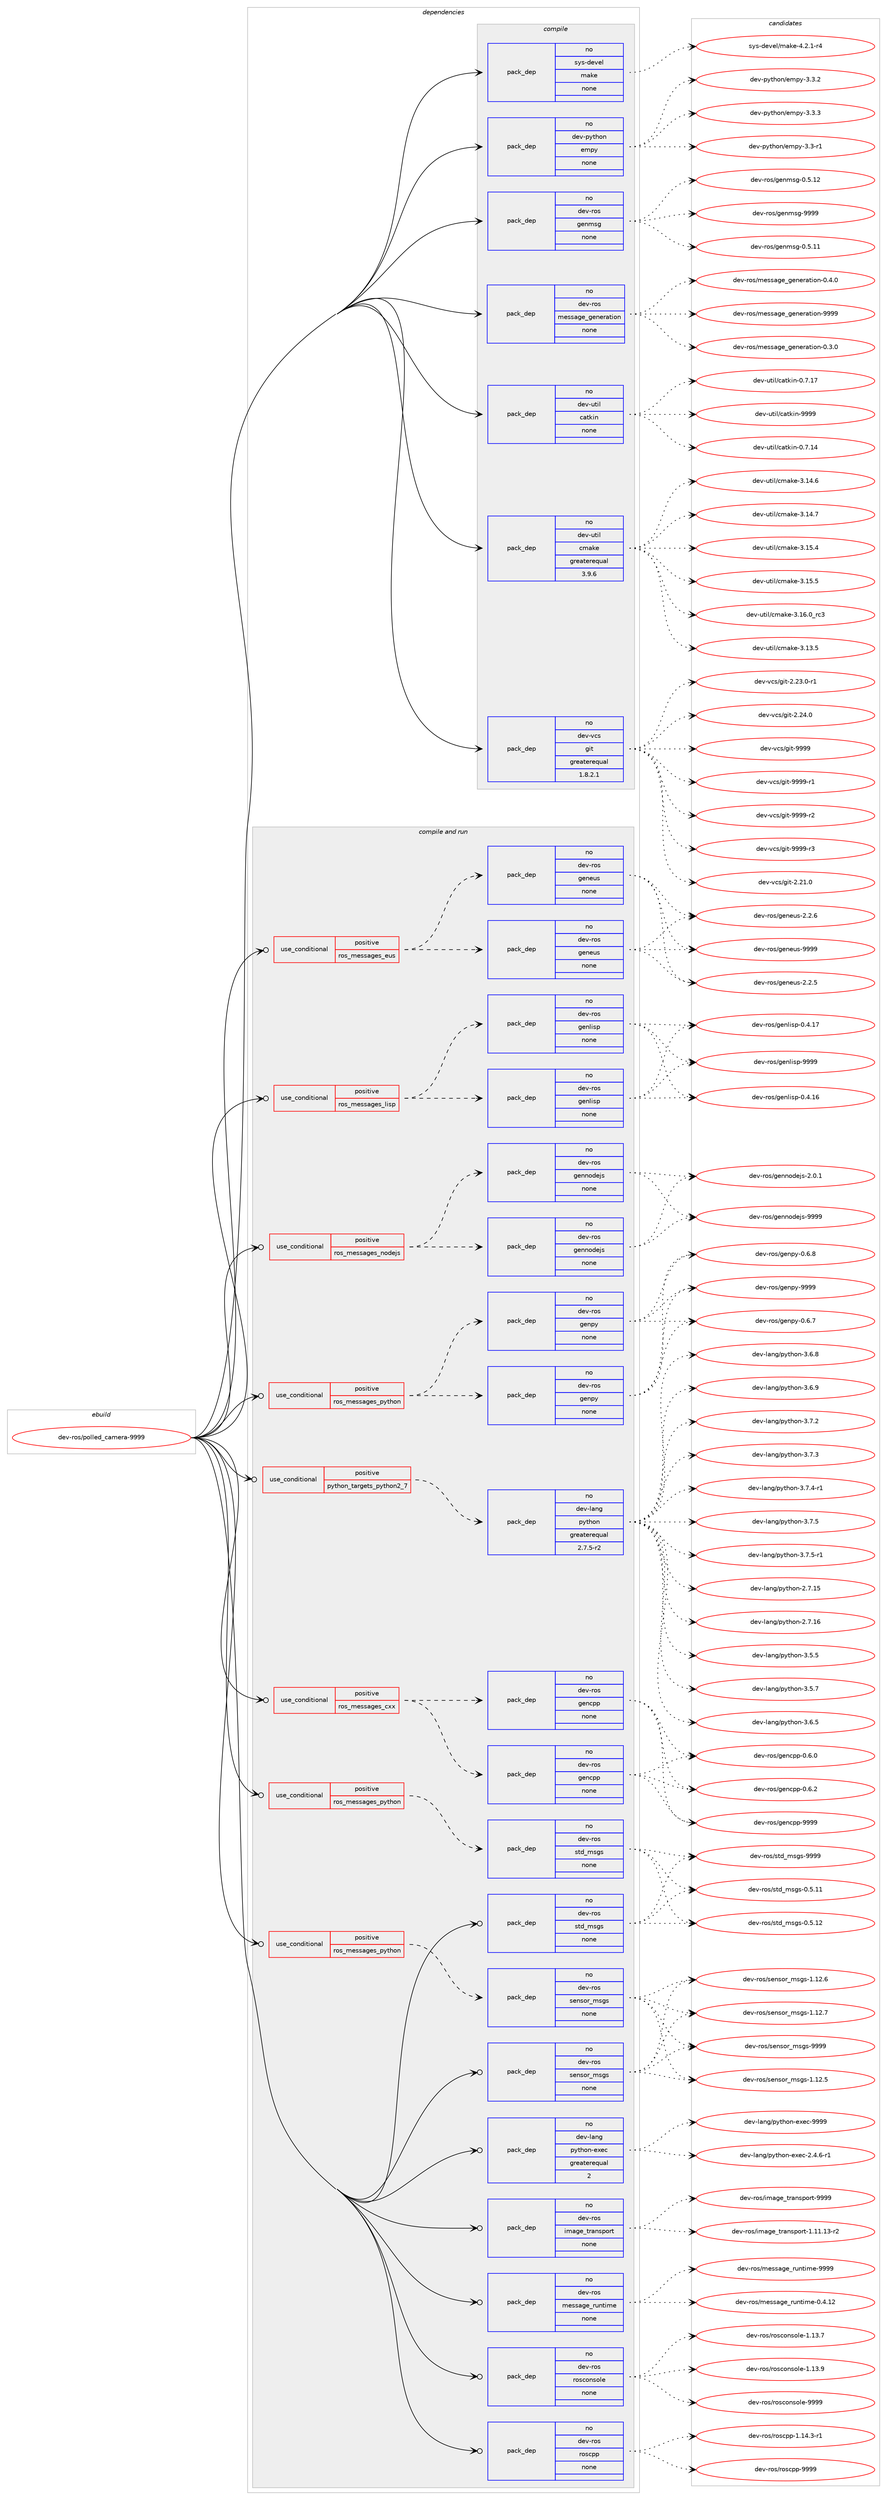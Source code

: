 digraph prolog {

# *************
# Graph options
# *************

newrank=true;
concentrate=true;
compound=true;
graph [rankdir=LR,fontname=Helvetica,fontsize=10,ranksep=1.5];#, ranksep=2.5, nodesep=0.2];
edge  [arrowhead=vee];
node  [fontname=Helvetica,fontsize=10];

# **********
# The ebuild
# **********

subgraph cluster_leftcol {
color=gray;
rank=same;
label=<<i>ebuild</i>>;
id [label="dev-ros/polled_camera-9999", color=red, width=4, href="../dev-ros/polled_camera-9999.svg"];
}

# ****************
# The dependencies
# ****************

subgraph cluster_midcol {
color=gray;
label=<<i>dependencies</i>>;
subgraph cluster_compile {
fillcolor="#eeeeee";
style=filled;
label=<<i>compile</i>>;
subgraph pack492148 {
dependency658203 [label=<<TABLE BORDER="0" CELLBORDER="1" CELLSPACING="0" CELLPADDING="4" WIDTH="220"><TR><TD ROWSPAN="6" CELLPADDING="30">pack_dep</TD></TR><TR><TD WIDTH="110">no</TD></TR><TR><TD>dev-python</TD></TR><TR><TD>empy</TD></TR><TR><TD>none</TD></TR><TR><TD></TD></TR></TABLE>>, shape=none, color=blue];
}
id:e -> dependency658203:w [weight=20,style="solid",arrowhead="vee"];
subgraph pack492149 {
dependency658204 [label=<<TABLE BORDER="0" CELLBORDER="1" CELLSPACING="0" CELLPADDING="4" WIDTH="220"><TR><TD ROWSPAN="6" CELLPADDING="30">pack_dep</TD></TR><TR><TD WIDTH="110">no</TD></TR><TR><TD>dev-ros</TD></TR><TR><TD>genmsg</TD></TR><TR><TD>none</TD></TR><TR><TD></TD></TR></TABLE>>, shape=none, color=blue];
}
id:e -> dependency658204:w [weight=20,style="solid",arrowhead="vee"];
subgraph pack492150 {
dependency658205 [label=<<TABLE BORDER="0" CELLBORDER="1" CELLSPACING="0" CELLPADDING="4" WIDTH="220"><TR><TD ROWSPAN="6" CELLPADDING="30">pack_dep</TD></TR><TR><TD WIDTH="110">no</TD></TR><TR><TD>dev-ros</TD></TR><TR><TD>message_generation</TD></TR><TR><TD>none</TD></TR><TR><TD></TD></TR></TABLE>>, shape=none, color=blue];
}
id:e -> dependency658205:w [weight=20,style="solid",arrowhead="vee"];
subgraph pack492151 {
dependency658206 [label=<<TABLE BORDER="0" CELLBORDER="1" CELLSPACING="0" CELLPADDING="4" WIDTH="220"><TR><TD ROWSPAN="6" CELLPADDING="30">pack_dep</TD></TR><TR><TD WIDTH="110">no</TD></TR><TR><TD>dev-util</TD></TR><TR><TD>catkin</TD></TR><TR><TD>none</TD></TR><TR><TD></TD></TR></TABLE>>, shape=none, color=blue];
}
id:e -> dependency658206:w [weight=20,style="solid",arrowhead="vee"];
subgraph pack492152 {
dependency658207 [label=<<TABLE BORDER="0" CELLBORDER="1" CELLSPACING="0" CELLPADDING="4" WIDTH="220"><TR><TD ROWSPAN="6" CELLPADDING="30">pack_dep</TD></TR><TR><TD WIDTH="110">no</TD></TR><TR><TD>dev-util</TD></TR><TR><TD>cmake</TD></TR><TR><TD>greaterequal</TD></TR><TR><TD>3.9.6</TD></TR></TABLE>>, shape=none, color=blue];
}
id:e -> dependency658207:w [weight=20,style="solid",arrowhead="vee"];
subgraph pack492153 {
dependency658208 [label=<<TABLE BORDER="0" CELLBORDER="1" CELLSPACING="0" CELLPADDING="4" WIDTH="220"><TR><TD ROWSPAN="6" CELLPADDING="30">pack_dep</TD></TR><TR><TD WIDTH="110">no</TD></TR><TR><TD>dev-vcs</TD></TR><TR><TD>git</TD></TR><TR><TD>greaterequal</TD></TR><TR><TD>1.8.2.1</TD></TR></TABLE>>, shape=none, color=blue];
}
id:e -> dependency658208:w [weight=20,style="solid",arrowhead="vee"];
subgraph pack492154 {
dependency658209 [label=<<TABLE BORDER="0" CELLBORDER="1" CELLSPACING="0" CELLPADDING="4" WIDTH="220"><TR><TD ROWSPAN="6" CELLPADDING="30">pack_dep</TD></TR><TR><TD WIDTH="110">no</TD></TR><TR><TD>sys-devel</TD></TR><TR><TD>make</TD></TR><TR><TD>none</TD></TR><TR><TD></TD></TR></TABLE>>, shape=none, color=blue];
}
id:e -> dependency658209:w [weight=20,style="solid",arrowhead="vee"];
}
subgraph cluster_compileandrun {
fillcolor="#eeeeee";
style=filled;
label=<<i>compile and run</i>>;
subgraph cond154149 {
dependency658210 [label=<<TABLE BORDER="0" CELLBORDER="1" CELLSPACING="0" CELLPADDING="4"><TR><TD ROWSPAN="3" CELLPADDING="10">use_conditional</TD></TR><TR><TD>positive</TD></TR><TR><TD>python_targets_python2_7</TD></TR></TABLE>>, shape=none, color=red];
subgraph pack492155 {
dependency658211 [label=<<TABLE BORDER="0" CELLBORDER="1" CELLSPACING="0" CELLPADDING="4" WIDTH="220"><TR><TD ROWSPAN="6" CELLPADDING="30">pack_dep</TD></TR><TR><TD WIDTH="110">no</TD></TR><TR><TD>dev-lang</TD></TR><TR><TD>python</TD></TR><TR><TD>greaterequal</TD></TR><TR><TD>2.7.5-r2</TD></TR></TABLE>>, shape=none, color=blue];
}
dependency658210:e -> dependency658211:w [weight=20,style="dashed",arrowhead="vee"];
}
id:e -> dependency658210:w [weight=20,style="solid",arrowhead="odotvee"];
subgraph cond154150 {
dependency658212 [label=<<TABLE BORDER="0" CELLBORDER="1" CELLSPACING="0" CELLPADDING="4"><TR><TD ROWSPAN="3" CELLPADDING="10">use_conditional</TD></TR><TR><TD>positive</TD></TR><TR><TD>ros_messages_cxx</TD></TR></TABLE>>, shape=none, color=red];
subgraph pack492156 {
dependency658213 [label=<<TABLE BORDER="0" CELLBORDER="1" CELLSPACING="0" CELLPADDING="4" WIDTH="220"><TR><TD ROWSPAN="6" CELLPADDING="30">pack_dep</TD></TR><TR><TD WIDTH="110">no</TD></TR><TR><TD>dev-ros</TD></TR><TR><TD>gencpp</TD></TR><TR><TD>none</TD></TR><TR><TD></TD></TR></TABLE>>, shape=none, color=blue];
}
dependency658212:e -> dependency658213:w [weight=20,style="dashed",arrowhead="vee"];
subgraph pack492157 {
dependency658214 [label=<<TABLE BORDER="0" CELLBORDER="1" CELLSPACING="0" CELLPADDING="4" WIDTH="220"><TR><TD ROWSPAN="6" CELLPADDING="30">pack_dep</TD></TR><TR><TD WIDTH="110">no</TD></TR><TR><TD>dev-ros</TD></TR><TR><TD>gencpp</TD></TR><TR><TD>none</TD></TR><TR><TD></TD></TR></TABLE>>, shape=none, color=blue];
}
dependency658212:e -> dependency658214:w [weight=20,style="dashed",arrowhead="vee"];
}
id:e -> dependency658212:w [weight=20,style="solid",arrowhead="odotvee"];
subgraph cond154151 {
dependency658215 [label=<<TABLE BORDER="0" CELLBORDER="1" CELLSPACING="0" CELLPADDING="4"><TR><TD ROWSPAN="3" CELLPADDING="10">use_conditional</TD></TR><TR><TD>positive</TD></TR><TR><TD>ros_messages_eus</TD></TR></TABLE>>, shape=none, color=red];
subgraph pack492158 {
dependency658216 [label=<<TABLE BORDER="0" CELLBORDER="1" CELLSPACING="0" CELLPADDING="4" WIDTH="220"><TR><TD ROWSPAN="6" CELLPADDING="30">pack_dep</TD></TR><TR><TD WIDTH="110">no</TD></TR><TR><TD>dev-ros</TD></TR><TR><TD>geneus</TD></TR><TR><TD>none</TD></TR><TR><TD></TD></TR></TABLE>>, shape=none, color=blue];
}
dependency658215:e -> dependency658216:w [weight=20,style="dashed",arrowhead="vee"];
subgraph pack492159 {
dependency658217 [label=<<TABLE BORDER="0" CELLBORDER="1" CELLSPACING="0" CELLPADDING="4" WIDTH="220"><TR><TD ROWSPAN="6" CELLPADDING="30">pack_dep</TD></TR><TR><TD WIDTH="110">no</TD></TR><TR><TD>dev-ros</TD></TR><TR><TD>geneus</TD></TR><TR><TD>none</TD></TR><TR><TD></TD></TR></TABLE>>, shape=none, color=blue];
}
dependency658215:e -> dependency658217:w [weight=20,style="dashed",arrowhead="vee"];
}
id:e -> dependency658215:w [weight=20,style="solid",arrowhead="odotvee"];
subgraph cond154152 {
dependency658218 [label=<<TABLE BORDER="0" CELLBORDER="1" CELLSPACING="0" CELLPADDING="4"><TR><TD ROWSPAN="3" CELLPADDING="10">use_conditional</TD></TR><TR><TD>positive</TD></TR><TR><TD>ros_messages_lisp</TD></TR></TABLE>>, shape=none, color=red];
subgraph pack492160 {
dependency658219 [label=<<TABLE BORDER="0" CELLBORDER="1" CELLSPACING="0" CELLPADDING="4" WIDTH="220"><TR><TD ROWSPAN="6" CELLPADDING="30">pack_dep</TD></TR><TR><TD WIDTH="110">no</TD></TR><TR><TD>dev-ros</TD></TR><TR><TD>genlisp</TD></TR><TR><TD>none</TD></TR><TR><TD></TD></TR></TABLE>>, shape=none, color=blue];
}
dependency658218:e -> dependency658219:w [weight=20,style="dashed",arrowhead="vee"];
subgraph pack492161 {
dependency658220 [label=<<TABLE BORDER="0" CELLBORDER="1" CELLSPACING="0" CELLPADDING="4" WIDTH="220"><TR><TD ROWSPAN="6" CELLPADDING="30">pack_dep</TD></TR><TR><TD WIDTH="110">no</TD></TR><TR><TD>dev-ros</TD></TR><TR><TD>genlisp</TD></TR><TR><TD>none</TD></TR><TR><TD></TD></TR></TABLE>>, shape=none, color=blue];
}
dependency658218:e -> dependency658220:w [weight=20,style="dashed",arrowhead="vee"];
}
id:e -> dependency658218:w [weight=20,style="solid",arrowhead="odotvee"];
subgraph cond154153 {
dependency658221 [label=<<TABLE BORDER="0" CELLBORDER="1" CELLSPACING="0" CELLPADDING="4"><TR><TD ROWSPAN="3" CELLPADDING="10">use_conditional</TD></TR><TR><TD>positive</TD></TR><TR><TD>ros_messages_nodejs</TD></TR></TABLE>>, shape=none, color=red];
subgraph pack492162 {
dependency658222 [label=<<TABLE BORDER="0" CELLBORDER="1" CELLSPACING="0" CELLPADDING="4" WIDTH="220"><TR><TD ROWSPAN="6" CELLPADDING="30">pack_dep</TD></TR><TR><TD WIDTH="110">no</TD></TR><TR><TD>dev-ros</TD></TR><TR><TD>gennodejs</TD></TR><TR><TD>none</TD></TR><TR><TD></TD></TR></TABLE>>, shape=none, color=blue];
}
dependency658221:e -> dependency658222:w [weight=20,style="dashed",arrowhead="vee"];
subgraph pack492163 {
dependency658223 [label=<<TABLE BORDER="0" CELLBORDER="1" CELLSPACING="0" CELLPADDING="4" WIDTH="220"><TR><TD ROWSPAN="6" CELLPADDING="30">pack_dep</TD></TR><TR><TD WIDTH="110">no</TD></TR><TR><TD>dev-ros</TD></TR><TR><TD>gennodejs</TD></TR><TR><TD>none</TD></TR><TR><TD></TD></TR></TABLE>>, shape=none, color=blue];
}
dependency658221:e -> dependency658223:w [weight=20,style="dashed",arrowhead="vee"];
}
id:e -> dependency658221:w [weight=20,style="solid",arrowhead="odotvee"];
subgraph cond154154 {
dependency658224 [label=<<TABLE BORDER="0" CELLBORDER="1" CELLSPACING="0" CELLPADDING="4"><TR><TD ROWSPAN="3" CELLPADDING="10">use_conditional</TD></TR><TR><TD>positive</TD></TR><TR><TD>ros_messages_python</TD></TR></TABLE>>, shape=none, color=red];
subgraph pack492164 {
dependency658225 [label=<<TABLE BORDER="0" CELLBORDER="1" CELLSPACING="0" CELLPADDING="4" WIDTH="220"><TR><TD ROWSPAN="6" CELLPADDING="30">pack_dep</TD></TR><TR><TD WIDTH="110">no</TD></TR><TR><TD>dev-ros</TD></TR><TR><TD>genpy</TD></TR><TR><TD>none</TD></TR><TR><TD></TD></TR></TABLE>>, shape=none, color=blue];
}
dependency658224:e -> dependency658225:w [weight=20,style="dashed",arrowhead="vee"];
subgraph pack492165 {
dependency658226 [label=<<TABLE BORDER="0" CELLBORDER="1" CELLSPACING="0" CELLPADDING="4" WIDTH="220"><TR><TD ROWSPAN="6" CELLPADDING="30">pack_dep</TD></TR><TR><TD WIDTH="110">no</TD></TR><TR><TD>dev-ros</TD></TR><TR><TD>genpy</TD></TR><TR><TD>none</TD></TR><TR><TD></TD></TR></TABLE>>, shape=none, color=blue];
}
dependency658224:e -> dependency658226:w [weight=20,style="dashed",arrowhead="vee"];
}
id:e -> dependency658224:w [weight=20,style="solid",arrowhead="odotvee"];
subgraph cond154155 {
dependency658227 [label=<<TABLE BORDER="0" CELLBORDER="1" CELLSPACING="0" CELLPADDING="4"><TR><TD ROWSPAN="3" CELLPADDING="10">use_conditional</TD></TR><TR><TD>positive</TD></TR><TR><TD>ros_messages_python</TD></TR></TABLE>>, shape=none, color=red];
subgraph pack492166 {
dependency658228 [label=<<TABLE BORDER="0" CELLBORDER="1" CELLSPACING="0" CELLPADDING="4" WIDTH="220"><TR><TD ROWSPAN="6" CELLPADDING="30">pack_dep</TD></TR><TR><TD WIDTH="110">no</TD></TR><TR><TD>dev-ros</TD></TR><TR><TD>sensor_msgs</TD></TR><TR><TD>none</TD></TR><TR><TD></TD></TR></TABLE>>, shape=none, color=blue];
}
dependency658227:e -> dependency658228:w [weight=20,style="dashed",arrowhead="vee"];
}
id:e -> dependency658227:w [weight=20,style="solid",arrowhead="odotvee"];
subgraph cond154156 {
dependency658229 [label=<<TABLE BORDER="0" CELLBORDER="1" CELLSPACING="0" CELLPADDING="4"><TR><TD ROWSPAN="3" CELLPADDING="10">use_conditional</TD></TR><TR><TD>positive</TD></TR><TR><TD>ros_messages_python</TD></TR></TABLE>>, shape=none, color=red];
subgraph pack492167 {
dependency658230 [label=<<TABLE BORDER="0" CELLBORDER="1" CELLSPACING="0" CELLPADDING="4" WIDTH="220"><TR><TD ROWSPAN="6" CELLPADDING="30">pack_dep</TD></TR><TR><TD WIDTH="110">no</TD></TR><TR><TD>dev-ros</TD></TR><TR><TD>std_msgs</TD></TR><TR><TD>none</TD></TR><TR><TD></TD></TR></TABLE>>, shape=none, color=blue];
}
dependency658229:e -> dependency658230:w [weight=20,style="dashed",arrowhead="vee"];
}
id:e -> dependency658229:w [weight=20,style="solid",arrowhead="odotvee"];
subgraph pack492168 {
dependency658231 [label=<<TABLE BORDER="0" CELLBORDER="1" CELLSPACING="0" CELLPADDING="4" WIDTH="220"><TR><TD ROWSPAN="6" CELLPADDING="30">pack_dep</TD></TR><TR><TD WIDTH="110">no</TD></TR><TR><TD>dev-lang</TD></TR><TR><TD>python-exec</TD></TR><TR><TD>greaterequal</TD></TR><TR><TD>2</TD></TR></TABLE>>, shape=none, color=blue];
}
id:e -> dependency658231:w [weight=20,style="solid",arrowhead="odotvee"];
subgraph pack492169 {
dependency658232 [label=<<TABLE BORDER="0" CELLBORDER="1" CELLSPACING="0" CELLPADDING="4" WIDTH="220"><TR><TD ROWSPAN="6" CELLPADDING="30">pack_dep</TD></TR><TR><TD WIDTH="110">no</TD></TR><TR><TD>dev-ros</TD></TR><TR><TD>image_transport</TD></TR><TR><TD>none</TD></TR><TR><TD></TD></TR></TABLE>>, shape=none, color=blue];
}
id:e -> dependency658232:w [weight=20,style="solid",arrowhead="odotvee"];
subgraph pack492170 {
dependency658233 [label=<<TABLE BORDER="0" CELLBORDER="1" CELLSPACING="0" CELLPADDING="4" WIDTH="220"><TR><TD ROWSPAN="6" CELLPADDING="30">pack_dep</TD></TR><TR><TD WIDTH="110">no</TD></TR><TR><TD>dev-ros</TD></TR><TR><TD>message_runtime</TD></TR><TR><TD>none</TD></TR><TR><TD></TD></TR></TABLE>>, shape=none, color=blue];
}
id:e -> dependency658233:w [weight=20,style="solid",arrowhead="odotvee"];
subgraph pack492171 {
dependency658234 [label=<<TABLE BORDER="0" CELLBORDER="1" CELLSPACING="0" CELLPADDING="4" WIDTH="220"><TR><TD ROWSPAN="6" CELLPADDING="30">pack_dep</TD></TR><TR><TD WIDTH="110">no</TD></TR><TR><TD>dev-ros</TD></TR><TR><TD>rosconsole</TD></TR><TR><TD>none</TD></TR><TR><TD></TD></TR></TABLE>>, shape=none, color=blue];
}
id:e -> dependency658234:w [weight=20,style="solid",arrowhead="odotvee"];
subgraph pack492172 {
dependency658235 [label=<<TABLE BORDER="0" CELLBORDER="1" CELLSPACING="0" CELLPADDING="4" WIDTH="220"><TR><TD ROWSPAN="6" CELLPADDING="30">pack_dep</TD></TR><TR><TD WIDTH="110">no</TD></TR><TR><TD>dev-ros</TD></TR><TR><TD>roscpp</TD></TR><TR><TD>none</TD></TR><TR><TD></TD></TR></TABLE>>, shape=none, color=blue];
}
id:e -> dependency658235:w [weight=20,style="solid",arrowhead="odotvee"];
subgraph pack492173 {
dependency658236 [label=<<TABLE BORDER="0" CELLBORDER="1" CELLSPACING="0" CELLPADDING="4" WIDTH="220"><TR><TD ROWSPAN="6" CELLPADDING="30">pack_dep</TD></TR><TR><TD WIDTH="110">no</TD></TR><TR><TD>dev-ros</TD></TR><TR><TD>sensor_msgs</TD></TR><TR><TD>none</TD></TR><TR><TD></TD></TR></TABLE>>, shape=none, color=blue];
}
id:e -> dependency658236:w [weight=20,style="solid",arrowhead="odotvee"];
subgraph pack492174 {
dependency658237 [label=<<TABLE BORDER="0" CELLBORDER="1" CELLSPACING="0" CELLPADDING="4" WIDTH="220"><TR><TD ROWSPAN="6" CELLPADDING="30">pack_dep</TD></TR><TR><TD WIDTH="110">no</TD></TR><TR><TD>dev-ros</TD></TR><TR><TD>std_msgs</TD></TR><TR><TD>none</TD></TR><TR><TD></TD></TR></TABLE>>, shape=none, color=blue];
}
id:e -> dependency658237:w [weight=20,style="solid",arrowhead="odotvee"];
}
subgraph cluster_run {
fillcolor="#eeeeee";
style=filled;
label=<<i>run</i>>;
}
}

# **************
# The candidates
# **************

subgraph cluster_choices {
rank=same;
color=gray;
label=<<i>candidates</i>>;

subgraph choice492148 {
color=black;
nodesep=1;
choice1001011184511212111610411111047101109112121455146514511449 [label="dev-python/empy-3.3-r1", color=red, width=4,href="../dev-python/empy-3.3-r1.svg"];
choice1001011184511212111610411111047101109112121455146514650 [label="dev-python/empy-3.3.2", color=red, width=4,href="../dev-python/empy-3.3.2.svg"];
choice1001011184511212111610411111047101109112121455146514651 [label="dev-python/empy-3.3.3", color=red, width=4,href="../dev-python/empy-3.3.3.svg"];
dependency658203:e -> choice1001011184511212111610411111047101109112121455146514511449:w [style=dotted,weight="100"];
dependency658203:e -> choice1001011184511212111610411111047101109112121455146514650:w [style=dotted,weight="100"];
dependency658203:e -> choice1001011184511212111610411111047101109112121455146514651:w [style=dotted,weight="100"];
}
subgraph choice492149 {
color=black;
nodesep=1;
choice100101118451141111154710310111010911510345484653464949 [label="dev-ros/genmsg-0.5.11", color=red, width=4,href="../dev-ros/genmsg-0.5.11.svg"];
choice100101118451141111154710310111010911510345484653464950 [label="dev-ros/genmsg-0.5.12", color=red, width=4,href="../dev-ros/genmsg-0.5.12.svg"];
choice10010111845114111115471031011101091151034557575757 [label="dev-ros/genmsg-9999", color=red, width=4,href="../dev-ros/genmsg-9999.svg"];
dependency658204:e -> choice100101118451141111154710310111010911510345484653464949:w [style=dotted,weight="100"];
dependency658204:e -> choice100101118451141111154710310111010911510345484653464950:w [style=dotted,weight="100"];
dependency658204:e -> choice10010111845114111115471031011101091151034557575757:w [style=dotted,weight="100"];
}
subgraph choice492150 {
color=black;
nodesep=1;
choice1001011184511411111547109101115115971031019510310111010111497116105111110454846514648 [label="dev-ros/message_generation-0.3.0", color=red, width=4,href="../dev-ros/message_generation-0.3.0.svg"];
choice1001011184511411111547109101115115971031019510310111010111497116105111110454846524648 [label="dev-ros/message_generation-0.4.0", color=red, width=4,href="../dev-ros/message_generation-0.4.0.svg"];
choice10010111845114111115471091011151159710310195103101110101114971161051111104557575757 [label="dev-ros/message_generation-9999", color=red, width=4,href="../dev-ros/message_generation-9999.svg"];
dependency658205:e -> choice1001011184511411111547109101115115971031019510310111010111497116105111110454846514648:w [style=dotted,weight="100"];
dependency658205:e -> choice1001011184511411111547109101115115971031019510310111010111497116105111110454846524648:w [style=dotted,weight="100"];
dependency658205:e -> choice10010111845114111115471091011151159710310195103101110101114971161051111104557575757:w [style=dotted,weight="100"];
}
subgraph choice492151 {
color=black;
nodesep=1;
choice1001011184511711610510847999711610710511045484655464952 [label="dev-util/catkin-0.7.14", color=red, width=4,href="../dev-util/catkin-0.7.14.svg"];
choice1001011184511711610510847999711610710511045484655464955 [label="dev-util/catkin-0.7.17", color=red, width=4,href="../dev-util/catkin-0.7.17.svg"];
choice100101118451171161051084799971161071051104557575757 [label="dev-util/catkin-9999", color=red, width=4,href="../dev-util/catkin-9999.svg"];
dependency658206:e -> choice1001011184511711610510847999711610710511045484655464952:w [style=dotted,weight="100"];
dependency658206:e -> choice1001011184511711610510847999711610710511045484655464955:w [style=dotted,weight="100"];
dependency658206:e -> choice100101118451171161051084799971161071051104557575757:w [style=dotted,weight="100"];
}
subgraph choice492152 {
color=black;
nodesep=1;
choice1001011184511711610510847991099710710145514649514653 [label="dev-util/cmake-3.13.5", color=red, width=4,href="../dev-util/cmake-3.13.5.svg"];
choice1001011184511711610510847991099710710145514649524654 [label="dev-util/cmake-3.14.6", color=red, width=4,href="../dev-util/cmake-3.14.6.svg"];
choice1001011184511711610510847991099710710145514649524655 [label="dev-util/cmake-3.14.7", color=red, width=4,href="../dev-util/cmake-3.14.7.svg"];
choice1001011184511711610510847991099710710145514649534652 [label="dev-util/cmake-3.15.4", color=red, width=4,href="../dev-util/cmake-3.15.4.svg"];
choice1001011184511711610510847991099710710145514649534653 [label="dev-util/cmake-3.15.5", color=red, width=4,href="../dev-util/cmake-3.15.5.svg"];
choice1001011184511711610510847991099710710145514649544648951149951 [label="dev-util/cmake-3.16.0_rc3", color=red, width=4,href="../dev-util/cmake-3.16.0_rc3.svg"];
dependency658207:e -> choice1001011184511711610510847991099710710145514649514653:w [style=dotted,weight="100"];
dependency658207:e -> choice1001011184511711610510847991099710710145514649524654:w [style=dotted,weight="100"];
dependency658207:e -> choice1001011184511711610510847991099710710145514649524655:w [style=dotted,weight="100"];
dependency658207:e -> choice1001011184511711610510847991099710710145514649534652:w [style=dotted,weight="100"];
dependency658207:e -> choice1001011184511711610510847991099710710145514649534653:w [style=dotted,weight="100"];
dependency658207:e -> choice1001011184511711610510847991099710710145514649544648951149951:w [style=dotted,weight="100"];
}
subgraph choice492153 {
color=black;
nodesep=1;
choice10010111845118991154710310511645504650494648 [label="dev-vcs/git-2.21.0", color=red, width=4,href="../dev-vcs/git-2.21.0.svg"];
choice100101118451189911547103105116455046505146484511449 [label="dev-vcs/git-2.23.0-r1", color=red, width=4,href="../dev-vcs/git-2.23.0-r1.svg"];
choice10010111845118991154710310511645504650524648 [label="dev-vcs/git-2.24.0", color=red, width=4,href="../dev-vcs/git-2.24.0.svg"];
choice1001011184511899115471031051164557575757 [label="dev-vcs/git-9999", color=red, width=4,href="../dev-vcs/git-9999.svg"];
choice10010111845118991154710310511645575757574511449 [label="dev-vcs/git-9999-r1", color=red, width=4,href="../dev-vcs/git-9999-r1.svg"];
choice10010111845118991154710310511645575757574511450 [label="dev-vcs/git-9999-r2", color=red, width=4,href="../dev-vcs/git-9999-r2.svg"];
choice10010111845118991154710310511645575757574511451 [label="dev-vcs/git-9999-r3", color=red, width=4,href="../dev-vcs/git-9999-r3.svg"];
dependency658208:e -> choice10010111845118991154710310511645504650494648:w [style=dotted,weight="100"];
dependency658208:e -> choice100101118451189911547103105116455046505146484511449:w [style=dotted,weight="100"];
dependency658208:e -> choice10010111845118991154710310511645504650524648:w [style=dotted,weight="100"];
dependency658208:e -> choice1001011184511899115471031051164557575757:w [style=dotted,weight="100"];
dependency658208:e -> choice10010111845118991154710310511645575757574511449:w [style=dotted,weight="100"];
dependency658208:e -> choice10010111845118991154710310511645575757574511450:w [style=dotted,weight="100"];
dependency658208:e -> choice10010111845118991154710310511645575757574511451:w [style=dotted,weight="100"];
}
subgraph choice492154 {
color=black;
nodesep=1;
choice1151211154510010111810110847109971071014552465046494511452 [label="sys-devel/make-4.2.1-r4", color=red, width=4,href="../sys-devel/make-4.2.1-r4.svg"];
dependency658209:e -> choice1151211154510010111810110847109971071014552465046494511452:w [style=dotted,weight="100"];
}
subgraph choice492155 {
color=black;
nodesep=1;
choice10010111845108971101034711212111610411111045504655464953 [label="dev-lang/python-2.7.15", color=red, width=4,href="../dev-lang/python-2.7.15.svg"];
choice10010111845108971101034711212111610411111045504655464954 [label="dev-lang/python-2.7.16", color=red, width=4,href="../dev-lang/python-2.7.16.svg"];
choice100101118451089711010347112121116104111110455146534653 [label="dev-lang/python-3.5.5", color=red, width=4,href="../dev-lang/python-3.5.5.svg"];
choice100101118451089711010347112121116104111110455146534655 [label="dev-lang/python-3.5.7", color=red, width=4,href="../dev-lang/python-3.5.7.svg"];
choice100101118451089711010347112121116104111110455146544653 [label="dev-lang/python-3.6.5", color=red, width=4,href="../dev-lang/python-3.6.5.svg"];
choice100101118451089711010347112121116104111110455146544656 [label="dev-lang/python-3.6.8", color=red, width=4,href="../dev-lang/python-3.6.8.svg"];
choice100101118451089711010347112121116104111110455146544657 [label="dev-lang/python-3.6.9", color=red, width=4,href="../dev-lang/python-3.6.9.svg"];
choice100101118451089711010347112121116104111110455146554650 [label="dev-lang/python-3.7.2", color=red, width=4,href="../dev-lang/python-3.7.2.svg"];
choice100101118451089711010347112121116104111110455146554651 [label="dev-lang/python-3.7.3", color=red, width=4,href="../dev-lang/python-3.7.3.svg"];
choice1001011184510897110103471121211161041111104551465546524511449 [label="dev-lang/python-3.7.4-r1", color=red, width=4,href="../dev-lang/python-3.7.4-r1.svg"];
choice100101118451089711010347112121116104111110455146554653 [label="dev-lang/python-3.7.5", color=red, width=4,href="../dev-lang/python-3.7.5.svg"];
choice1001011184510897110103471121211161041111104551465546534511449 [label="dev-lang/python-3.7.5-r1", color=red, width=4,href="../dev-lang/python-3.7.5-r1.svg"];
dependency658211:e -> choice10010111845108971101034711212111610411111045504655464953:w [style=dotted,weight="100"];
dependency658211:e -> choice10010111845108971101034711212111610411111045504655464954:w [style=dotted,weight="100"];
dependency658211:e -> choice100101118451089711010347112121116104111110455146534653:w [style=dotted,weight="100"];
dependency658211:e -> choice100101118451089711010347112121116104111110455146534655:w [style=dotted,weight="100"];
dependency658211:e -> choice100101118451089711010347112121116104111110455146544653:w [style=dotted,weight="100"];
dependency658211:e -> choice100101118451089711010347112121116104111110455146544656:w [style=dotted,weight="100"];
dependency658211:e -> choice100101118451089711010347112121116104111110455146544657:w [style=dotted,weight="100"];
dependency658211:e -> choice100101118451089711010347112121116104111110455146554650:w [style=dotted,weight="100"];
dependency658211:e -> choice100101118451089711010347112121116104111110455146554651:w [style=dotted,weight="100"];
dependency658211:e -> choice1001011184510897110103471121211161041111104551465546524511449:w [style=dotted,weight="100"];
dependency658211:e -> choice100101118451089711010347112121116104111110455146554653:w [style=dotted,weight="100"];
dependency658211:e -> choice1001011184510897110103471121211161041111104551465546534511449:w [style=dotted,weight="100"];
}
subgraph choice492156 {
color=black;
nodesep=1;
choice100101118451141111154710310111099112112454846544648 [label="dev-ros/gencpp-0.6.0", color=red, width=4,href="../dev-ros/gencpp-0.6.0.svg"];
choice100101118451141111154710310111099112112454846544650 [label="dev-ros/gencpp-0.6.2", color=red, width=4,href="../dev-ros/gencpp-0.6.2.svg"];
choice1001011184511411111547103101110991121124557575757 [label="dev-ros/gencpp-9999", color=red, width=4,href="../dev-ros/gencpp-9999.svg"];
dependency658213:e -> choice100101118451141111154710310111099112112454846544648:w [style=dotted,weight="100"];
dependency658213:e -> choice100101118451141111154710310111099112112454846544650:w [style=dotted,weight="100"];
dependency658213:e -> choice1001011184511411111547103101110991121124557575757:w [style=dotted,weight="100"];
}
subgraph choice492157 {
color=black;
nodesep=1;
choice100101118451141111154710310111099112112454846544648 [label="dev-ros/gencpp-0.6.0", color=red, width=4,href="../dev-ros/gencpp-0.6.0.svg"];
choice100101118451141111154710310111099112112454846544650 [label="dev-ros/gencpp-0.6.2", color=red, width=4,href="../dev-ros/gencpp-0.6.2.svg"];
choice1001011184511411111547103101110991121124557575757 [label="dev-ros/gencpp-9999", color=red, width=4,href="../dev-ros/gencpp-9999.svg"];
dependency658214:e -> choice100101118451141111154710310111099112112454846544648:w [style=dotted,weight="100"];
dependency658214:e -> choice100101118451141111154710310111099112112454846544650:w [style=dotted,weight="100"];
dependency658214:e -> choice1001011184511411111547103101110991121124557575757:w [style=dotted,weight="100"];
}
subgraph choice492158 {
color=black;
nodesep=1;
choice1001011184511411111547103101110101117115455046504653 [label="dev-ros/geneus-2.2.5", color=red, width=4,href="../dev-ros/geneus-2.2.5.svg"];
choice1001011184511411111547103101110101117115455046504654 [label="dev-ros/geneus-2.2.6", color=red, width=4,href="../dev-ros/geneus-2.2.6.svg"];
choice10010111845114111115471031011101011171154557575757 [label="dev-ros/geneus-9999", color=red, width=4,href="../dev-ros/geneus-9999.svg"];
dependency658216:e -> choice1001011184511411111547103101110101117115455046504653:w [style=dotted,weight="100"];
dependency658216:e -> choice1001011184511411111547103101110101117115455046504654:w [style=dotted,weight="100"];
dependency658216:e -> choice10010111845114111115471031011101011171154557575757:w [style=dotted,weight="100"];
}
subgraph choice492159 {
color=black;
nodesep=1;
choice1001011184511411111547103101110101117115455046504653 [label="dev-ros/geneus-2.2.5", color=red, width=4,href="../dev-ros/geneus-2.2.5.svg"];
choice1001011184511411111547103101110101117115455046504654 [label="dev-ros/geneus-2.2.6", color=red, width=4,href="../dev-ros/geneus-2.2.6.svg"];
choice10010111845114111115471031011101011171154557575757 [label="dev-ros/geneus-9999", color=red, width=4,href="../dev-ros/geneus-9999.svg"];
dependency658217:e -> choice1001011184511411111547103101110101117115455046504653:w [style=dotted,weight="100"];
dependency658217:e -> choice1001011184511411111547103101110101117115455046504654:w [style=dotted,weight="100"];
dependency658217:e -> choice10010111845114111115471031011101011171154557575757:w [style=dotted,weight="100"];
}
subgraph choice492160 {
color=black;
nodesep=1;
choice100101118451141111154710310111010810511511245484652464954 [label="dev-ros/genlisp-0.4.16", color=red, width=4,href="../dev-ros/genlisp-0.4.16.svg"];
choice100101118451141111154710310111010810511511245484652464955 [label="dev-ros/genlisp-0.4.17", color=red, width=4,href="../dev-ros/genlisp-0.4.17.svg"];
choice10010111845114111115471031011101081051151124557575757 [label="dev-ros/genlisp-9999", color=red, width=4,href="../dev-ros/genlisp-9999.svg"];
dependency658219:e -> choice100101118451141111154710310111010810511511245484652464954:w [style=dotted,weight="100"];
dependency658219:e -> choice100101118451141111154710310111010810511511245484652464955:w [style=dotted,weight="100"];
dependency658219:e -> choice10010111845114111115471031011101081051151124557575757:w [style=dotted,weight="100"];
}
subgraph choice492161 {
color=black;
nodesep=1;
choice100101118451141111154710310111010810511511245484652464954 [label="dev-ros/genlisp-0.4.16", color=red, width=4,href="../dev-ros/genlisp-0.4.16.svg"];
choice100101118451141111154710310111010810511511245484652464955 [label="dev-ros/genlisp-0.4.17", color=red, width=4,href="../dev-ros/genlisp-0.4.17.svg"];
choice10010111845114111115471031011101081051151124557575757 [label="dev-ros/genlisp-9999", color=red, width=4,href="../dev-ros/genlisp-9999.svg"];
dependency658220:e -> choice100101118451141111154710310111010810511511245484652464954:w [style=dotted,weight="100"];
dependency658220:e -> choice100101118451141111154710310111010810511511245484652464955:w [style=dotted,weight="100"];
dependency658220:e -> choice10010111845114111115471031011101081051151124557575757:w [style=dotted,weight="100"];
}
subgraph choice492162 {
color=black;
nodesep=1;
choice1001011184511411111547103101110110111100101106115455046484649 [label="dev-ros/gennodejs-2.0.1", color=red, width=4,href="../dev-ros/gennodejs-2.0.1.svg"];
choice10010111845114111115471031011101101111001011061154557575757 [label="dev-ros/gennodejs-9999", color=red, width=4,href="../dev-ros/gennodejs-9999.svg"];
dependency658222:e -> choice1001011184511411111547103101110110111100101106115455046484649:w [style=dotted,weight="100"];
dependency658222:e -> choice10010111845114111115471031011101101111001011061154557575757:w [style=dotted,weight="100"];
}
subgraph choice492163 {
color=black;
nodesep=1;
choice1001011184511411111547103101110110111100101106115455046484649 [label="dev-ros/gennodejs-2.0.1", color=red, width=4,href="../dev-ros/gennodejs-2.0.1.svg"];
choice10010111845114111115471031011101101111001011061154557575757 [label="dev-ros/gennodejs-9999", color=red, width=4,href="../dev-ros/gennodejs-9999.svg"];
dependency658223:e -> choice1001011184511411111547103101110110111100101106115455046484649:w [style=dotted,weight="100"];
dependency658223:e -> choice10010111845114111115471031011101101111001011061154557575757:w [style=dotted,weight="100"];
}
subgraph choice492164 {
color=black;
nodesep=1;
choice1001011184511411111547103101110112121454846544655 [label="dev-ros/genpy-0.6.7", color=red, width=4,href="../dev-ros/genpy-0.6.7.svg"];
choice1001011184511411111547103101110112121454846544656 [label="dev-ros/genpy-0.6.8", color=red, width=4,href="../dev-ros/genpy-0.6.8.svg"];
choice10010111845114111115471031011101121214557575757 [label="dev-ros/genpy-9999", color=red, width=4,href="../dev-ros/genpy-9999.svg"];
dependency658225:e -> choice1001011184511411111547103101110112121454846544655:w [style=dotted,weight="100"];
dependency658225:e -> choice1001011184511411111547103101110112121454846544656:w [style=dotted,weight="100"];
dependency658225:e -> choice10010111845114111115471031011101121214557575757:w [style=dotted,weight="100"];
}
subgraph choice492165 {
color=black;
nodesep=1;
choice1001011184511411111547103101110112121454846544655 [label="dev-ros/genpy-0.6.7", color=red, width=4,href="../dev-ros/genpy-0.6.7.svg"];
choice1001011184511411111547103101110112121454846544656 [label="dev-ros/genpy-0.6.8", color=red, width=4,href="../dev-ros/genpy-0.6.8.svg"];
choice10010111845114111115471031011101121214557575757 [label="dev-ros/genpy-9999", color=red, width=4,href="../dev-ros/genpy-9999.svg"];
dependency658226:e -> choice1001011184511411111547103101110112121454846544655:w [style=dotted,weight="100"];
dependency658226:e -> choice1001011184511411111547103101110112121454846544656:w [style=dotted,weight="100"];
dependency658226:e -> choice10010111845114111115471031011101121214557575757:w [style=dotted,weight="100"];
}
subgraph choice492166 {
color=black;
nodesep=1;
choice10010111845114111115471151011101151111149510911510311545494649504653 [label="dev-ros/sensor_msgs-1.12.5", color=red, width=4,href="../dev-ros/sensor_msgs-1.12.5.svg"];
choice10010111845114111115471151011101151111149510911510311545494649504654 [label="dev-ros/sensor_msgs-1.12.6", color=red, width=4,href="../dev-ros/sensor_msgs-1.12.6.svg"];
choice10010111845114111115471151011101151111149510911510311545494649504655 [label="dev-ros/sensor_msgs-1.12.7", color=red, width=4,href="../dev-ros/sensor_msgs-1.12.7.svg"];
choice1001011184511411111547115101110115111114951091151031154557575757 [label="dev-ros/sensor_msgs-9999", color=red, width=4,href="../dev-ros/sensor_msgs-9999.svg"];
dependency658228:e -> choice10010111845114111115471151011101151111149510911510311545494649504653:w [style=dotted,weight="100"];
dependency658228:e -> choice10010111845114111115471151011101151111149510911510311545494649504654:w [style=dotted,weight="100"];
dependency658228:e -> choice10010111845114111115471151011101151111149510911510311545494649504655:w [style=dotted,weight="100"];
dependency658228:e -> choice1001011184511411111547115101110115111114951091151031154557575757:w [style=dotted,weight="100"];
}
subgraph choice492167 {
color=black;
nodesep=1;
choice10010111845114111115471151161009510911510311545484653464949 [label="dev-ros/std_msgs-0.5.11", color=red, width=4,href="../dev-ros/std_msgs-0.5.11.svg"];
choice10010111845114111115471151161009510911510311545484653464950 [label="dev-ros/std_msgs-0.5.12", color=red, width=4,href="../dev-ros/std_msgs-0.5.12.svg"];
choice1001011184511411111547115116100951091151031154557575757 [label="dev-ros/std_msgs-9999", color=red, width=4,href="../dev-ros/std_msgs-9999.svg"];
dependency658230:e -> choice10010111845114111115471151161009510911510311545484653464949:w [style=dotted,weight="100"];
dependency658230:e -> choice10010111845114111115471151161009510911510311545484653464950:w [style=dotted,weight="100"];
dependency658230:e -> choice1001011184511411111547115116100951091151031154557575757:w [style=dotted,weight="100"];
}
subgraph choice492168 {
color=black;
nodesep=1;
choice10010111845108971101034711212111610411111045101120101994550465246544511449 [label="dev-lang/python-exec-2.4.6-r1", color=red, width=4,href="../dev-lang/python-exec-2.4.6-r1.svg"];
choice10010111845108971101034711212111610411111045101120101994557575757 [label="dev-lang/python-exec-9999", color=red, width=4,href="../dev-lang/python-exec-9999.svg"];
dependency658231:e -> choice10010111845108971101034711212111610411111045101120101994550465246544511449:w [style=dotted,weight="100"];
dependency658231:e -> choice10010111845108971101034711212111610411111045101120101994557575757:w [style=dotted,weight="100"];
}
subgraph choice492169 {
color=black;
nodesep=1;
choice100101118451141111154710510997103101951161149711011511211111411645494649494649514511450 [label="dev-ros/image_transport-1.11.13-r2", color=red, width=4,href="../dev-ros/image_transport-1.11.13-r2.svg"];
choice10010111845114111115471051099710310195116114971101151121111141164557575757 [label="dev-ros/image_transport-9999", color=red, width=4,href="../dev-ros/image_transport-9999.svg"];
dependency658232:e -> choice100101118451141111154710510997103101951161149711011511211111411645494649494649514511450:w [style=dotted,weight="100"];
dependency658232:e -> choice10010111845114111115471051099710310195116114971101151121111141164557575757:w [style=dotted,weight="100"];
}
subgraph choice492170 {
color=black;
nodesep=1;
choice1001011184511411111547109101115115971031019511411711011610510910145484652464950 [label="dev-ros/message_runtime-0.4.12", color=red, width=4,href="../dev-ros/message_runtime-0.4.12.svg"];
choice100101118451141111154710910111511597103101951141171101161051091014557575757 [label="dev-ros/message_runtime-9999", color=red, width=4,href="../dev-ros/message_runtime-9999.svg"];
dependency658233:e -> choice1001011184511411111547109101115115971031019511411711011610510910145484652464950:w [style=dotted,weight="100"];
dependency658233:e -> choice100101118451141111154710910111511597103101951141171101161051091014557575757:w [style=dotted,weight="100"];
}
subgraph choice492171 {
color=black;
nodesep=1;
choice10010111845114111115471141111159911111011511110810145494649514655 [label="dev-ros/rosconsole-1.13.7", color=red, width=4,href="../dev-ros/rosconsole-1.13.7.svg"];
choice10010111845114111115471141111159911111011511110810145494649514657 [label="dev-ros/rosconsole-1.13.9", color=red, width=4,href="../dev-ros/rosconsole-1.13.9.svg"];
choice1001011184511411111547114111115991111101151111081014557575757 [label="dev-ros/rosconsole-9999", color=red, width=4,href="../dev-ros/rosconsole-9999.svg"];
dependency658234:e -> choice10010111845114111115471141111159911111011511110810145494649514655:w [style=dotted,weight="100"];
dependency658234:e -> choice10010111845114111115471141111159911111011511110810145494649514657:w [style=dotted,weight="100"];
dependency658234:e -> choice1001011184511411111547114111115991111101151111081014557575757:w [style=dotted,weight="100"];
}
subgraph choice492172 {
color=black;
nodesep=1;
choice100101118451141111154711411111599112112454946495246514511449 [label="dev-ros/roscpp-1.14.3-r1", color=red, width=4,href="../dev-ros/roscpp-1.14.3-r1.svg"];
choice1001011184511411111547114111115991121124557575757 [label="dev-ros/roscpp-9999", color=red, width=4,href="../dev-ros/roscpp-9999.svg"];
dependency658235:e -> choice100101118451141111154711411111599112112454946495246514511449:w [style=dotted,weight="100"];
dependency658235:e -> choice1001011184511411111547114111115991121124557575757:w [style=dotted,weight="100"];
}
subgraph choice492173 {
color=black;
nodesep=1;
choice10010111845114111115471151011101151111149510911510311545494649504653 [label="dev-ros/sensor_msgs-1.12.5", color=red, width=4,href="../dev-ros/sensor_msgs-1.12.5.svg"];
choice10010111845114111115471151011101151111149510911510311545494649504654 [label="dev-ros/sensor_msgs-1.12.6", color=red, width=4,href="../dev-ros/sensor_msgs-1.12.6.svg"];
choice10010111845114111115471151011101151111149510911510311545494649504655 [label="dev-ros/sensor_msgs-1.12.7", color=red, width=4,href="../dev-ros/sensor_msgs-1.12.7.svg"];
choice1001011184511411111547115101110115111114951091151031154557575757 [label="dev-ros/sensor_msgs-9999", color=red, width=4,href="../dev-ros/sensor_msgs-9999.svg"];
dependency658236:e -> choice10010111845114111115471151011101151111149510911510311545494649504653:w [style=dotted,weight="100"];
dependency658236:e -> choice10010111845114111115471151011101151111149510911510311545494649504654:w [style=dotted,weight="100"];
dependency658236:e -> choice10010111845114111115471151011101151111149510911510311545494649504655:w [style=dotted,weight="100"];
dependency658236:e -> choice1001011184511411111547115101110115111114951091151031154557575757:w [style=dotted,weight="100"];
}
subgraph choice492174 {
color=black;
nodesep=1;
choice10010111845114111115471151161009510911510311545484653464949 [label="dev-ros/std_msgs-0.5.11", color=red, width=4,href="../dev-ros/std_msgs-0.5.11.svg"];
choice10010111845114111115471151161009510911510311545484653464950 [label="dev-ros/std_msgs-0.5.12", color=red, width=4,href="../dev-ros/std_msgs-0.5.12.svg"];
choice1001011184511411111547115116100951091151031154557575757 [label="dev-ros/std_msgs-9999", color=red, width=4,href="../dev-ros/std_msgs-9999.svg"];
dependency658237:e -> choice10010111845114111115471151161009510911510311545484653464949:w [style=dotted,weight="100"];
dependency658237:e -> choice10010111845114111115471151161009510911510311545484653464950:w [style=dotted,weight="100"];
dependency658237:e -> choice1001011184511411111547115116100951091151031154557575757:w [style=dotted,weight="100"];
}
}

}
